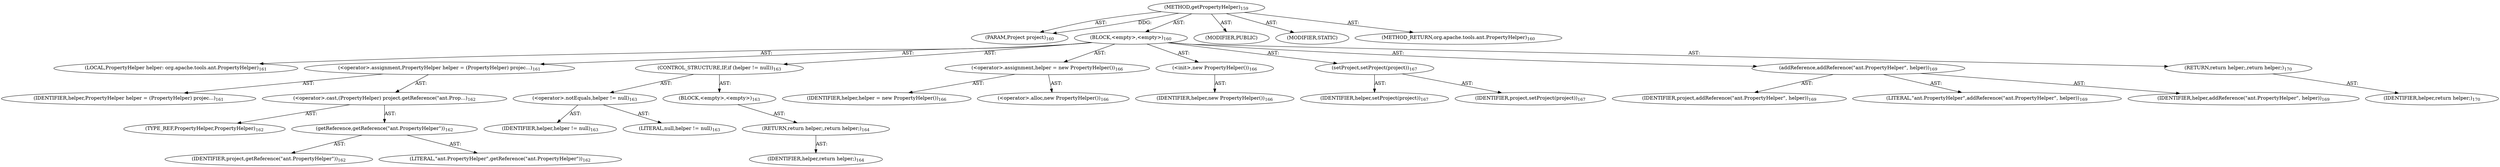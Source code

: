 digraph "getPropertyHelper" {  
"111669149700" [label = <(METHOD,getPropertyHelper)<SUB>159</SUB>> ]
"115964117007" [label = <(PARAM,Project project)<SUB>160</SUB>> ]
"25769803780" [label = <(BLOCK,&lt;empty&gt;,&lt;empty&gt;)<SUB>160</SUB>> ]
"94489280512" [label = <(LOCAL,PropertyHelper helper: org.apache.tools.ant.PropertyHelper)<SUB>161</SUB>> ]
"30064771092" [label = <(&lt;operator&gt;.assignment,PropertyHelper helper = (PropertyHelper) projec...)<SUB>161</SUB>> ]
"68719476759" [label = <(IDENTIFIER,helper,PropertyHelper helper = (PropertyHelper) projec...)<SUB>161</SUB>> ]
"30064771093" [label = <(&lt;operator&gt;.cast,(PropertyHelper) project.getReference(&quot;ant.Prop...)<SUB>162</SUB>> ]
"180388626432" [label = <(TYPE_REF,PropertyHelper,PropertyHelper)<SUB>162</SUB>> ]
"30064771094" [label = <(getReference,getReference(&quot;ant.PropertyHelper&quot;))<SUB>162</SUB>> ]
"68719476760" [label = <(IDENTIFIER,project,getReference(&quot;ant.PropertyHelper&quot;))<SUB>162</SUB>> ]
"90194313216" [label = <(LITERAL,&quot;ant.PropertyHelper&quot;,getReference(&quot;ant.PropertyHelper&quot;))<SUB>162</SUB>> ]
"47244640256" [label = <(CONTROL_STRUCTURE,IF,if (helper != null))<SUB>163</SUB>> ]
"30064771095" [label = <(&lt;operator&gt;.notEquals,helper != null)<SUB>163</SUB>> ]
"68719476761" [label = <(IDENTIFIER,helper,helper != null)<SUB>163</SUB>> ]
"90194313217" [label = <(LITERAL,null,helper != null)<SUB>163</SUB>> ]
"25769803781" [label = <(BLOCK,&lt;empty&gt;,&lt;empty&gt;)<SUB>163</SUB>> ]
"146028888065" [label = <(RETURN,return helper;,return helper;)<SUB>164</SUB>> ]
"68719476762" [label = <(IDENTIFIER,helper,return helper;)<SUB>164</SUB>> ]
"30064771096" [label = <(&lt;operator&gt;.assignment,helper = new PropertyHelper())<SUB>166</SUB>> ]
"68719476763" [label = <(IDENTIFIER,helper,helper = new PropertyHelper())<SUB>166</SUB>> ]
"30064771097" [label = <(&lt;operator&gt;.alloc,new PropertyHelper())<SUB>166</SUB>> ]
"30064771098" [label = <(&lt;init&gt;,new PropertyHelper())<SUB>166</SUB>> ]
"68719476764" [label = <(IDENTIFIER,helper,new PropertyHelper())<SUB>166</SUB>> ]
"30064771099" [label = <(setProject,setProject(project))<SUB>167</SUB>> ]
"68719476765" [label = <(IDENTIFIER,helper,setProject(project))<SUB>167</SUB>> ]
"68719476766" [label = <(IDENTIFIER,project,setProject(project))<SUB>167</SUB>> ]
"30064771100" [label = <(addReference,addReference(&quot;ant.PropertyHelper&quot;, helper))<SUB>169</SUB>> ]
"68719476767" [label = <(IDENTIFIER,project,addReference(&quot;ant.PropertyHelper&quot;, helper))<SUB>169</SUB>> ]
"90194313218" [label = <(LITERAL,&quot;ant.PropertyHelper&quot;,addReference(&quot;ant.PropertyHelper&quot;, helper))<SUB>169</SUB>> ]
"68719476768" [label = <(IDENTIFIER,helper,addReference(&quot;ant.PropertyHelper&quot;, helper))<SUB>169</SUB>> ]
"146028888066" [label = <(RETURN,return helper;,return helper;)<SUB>170</SUB>> ]
"68719476769" [label = <(IDENTIFIER,helper,return helper;)<SUB>170</SUB>> ]
"133143986189" [label = <(MODIFIER,PUBLIC)> ]
"133143986190" [label = <(MODIFIER,STATIC)> ]
"128849018884" [label = <(METHOD_RETURN,org.apache.tools.ant.PropertyHelper)<SUB>160</SUB>> ]
  "111669149700" -> "115964117007"  [ label = "AST: "] 
  "111669149700" -> "25769803780"  [ label = "AST: "] 
  "111669149700" -> "133143986189"  [ label = "AST: "] 
  "111669149700" -> "133143986190"  [ label = "AST: "] 
  "111669149700" -> "128849018884"  [ label = "AST: "] 
  "25769803780" -> "94489280512"  [ label = "AST: "] 
  "25769803780" -> "30064771092"  [ label = "AST: "] 
  "25769803780" -> "47244640256"  [ label = "AST: "] 
  "25769803780" -> "30064771096"  [ label = "AST: "] 
  "25769803780" -> "30064771098"  [ label = "AST: "] 
  "25769803780" -> "30064771099"  [ label = "AST: "] 
  "25769803780" -> "30064771100"  [ label = "AST: "] 
  "25769803780" -> "146028888066"  [ label = "AST: "] 
  "30064771092" -> "68719476759"  [ label = "AST: "] 
  "30064771092" -> "30064771093"  [ label = "AST: "] 
  "30064771093" -> "180388626432"  [ label = "AST: "] 
  "30064771093" -> "30064771094"  [ label = "AST: "] 
  "30064771094" -> "68719476760"  [ label = "AST: "] 
  "30064771094" -> "90194313216"  [ label = "AST: "] 
  "47244640256" -> "30064771095"  [ label = "AST: "] 
  "47244640256" -> "25769803781"  [ label = "AST: "] 
  "30064771095" -> "68719476761"  [ label = "AST: "] 
  "30064771095" -> "90194313217"  [ label = "AST: "] 
  "25769803781" -> "146028888065"  [ label = "AST: "] 
  "146028888065" -> "68719476762"  [ label = "AST: "] 
  "30064771096" -> "68719476763"  [ label = "AST: "] 
  "30064771096" -> "30064771097"  [ label = "AST: "] 
  "30064771098" -> "68719476764"  [ label = "AST: "] 
  "30064771099" -> "68719476765"  [ label = "AST: "] 
  "30064771099" -> "68719476766"  [ label = "AST: "] 
  "30064771100" -> "68719476767"  [ label = "AST: "] 
  "30064771100" -> "90194313218"  [ label = "AST: "] 
  "30064771100" -> "68719476768"  [ label = "AST: "] 
  "146028888066" -> "68719476769"  [ label = "AST: "] 
  "111669149700" -> "115964117007"  [ label = "DDG: "] 
}
